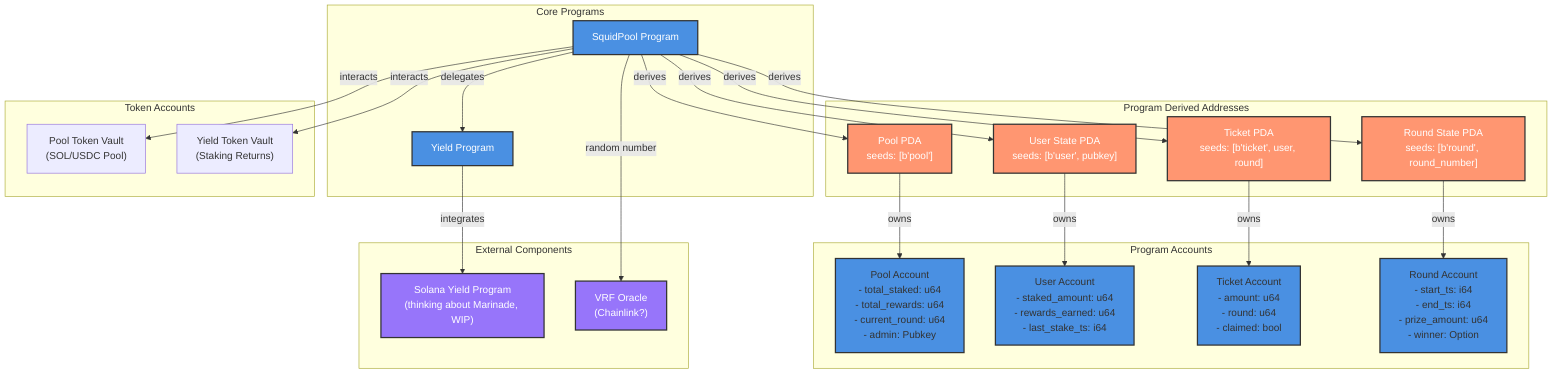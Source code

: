 flowchart TB
    subgraph Programs["Core Programs"]
        SP["SquidPool Program"]
        YP["Yield Program"]
    end

    subgraph PDAs["Program Derived Addresses"]
        POOL["Pool PDA<br>seeds: [b'pool']"]
        USER["User State PDA<br>seeds: [b'user', pubkey]"]
        TICKET["Ticket PDA<br>seeds: [b'ticket', user, round]"]
        ROUND["Round State PDA<br>seeds: [b'round', round_number]"]
    end

    subgraph Accounts["Program Accounts"]
        direction TB
        PA["Pool Account<br>- total_staked: u64<br>- total_rewards: u64<br>- current_round: u64<br>- admin: Pubkey"]
        UA["User Account<br>- staked_amount: u64<br>- rewards_earned: u64<br>- last_stake_ts: i64"]
        TA["Ticket Account<br>- amount: u64<br>- round: u64<br>- claimed: bool"]
        RA["Round Account<br>- start_ts: i64<br>- end_ts: i64<br>- prize_amount: u64<br>- winner: Option<Pubkey>"]
    end

    subgraph TokenAccounts["Token Accounts"]
        PTV["Pool Token Vault<br>(SOL/USDC Pool)"]
        YTV["Yield Token Vault<br>(Staking Returns)"]
    end

    subgraph External["External Components"]
        SYP["Solana Yield Program<br>(thinking about Marinade, WIP)"]
        VRF["VRF Oracle<br>(Chainlink?)"]
    end

    SP -- derives --> POOL & USER & TICKET & ROUND
    POOL -- owns --> PA
    USER -- owns --> UA
    TICKET -- owns --> TA
    ROUND -- owns --> RA
    
    SP -- interacts --> PTV & YTV
    SP -- delegates --> YP
    YP -- integrates --> SYP
    SP -- random number --> VRF

    classDef program fill:#4a90e2,stroke:#333,stroke-width:2px,color:white
    classDef pda fill:#ff9671,stroke:#333,stroke-width:2px,color:white
    classDef account fill:#4a90e2,stroke:#333,stroke-width:2px
    classDef external fill:#9775fa,stroke:#333,stroke-width:2px,color:white
    
    class SP,YP program
    class POOL,USER,TICKET,ROUND pda
    class PA,UA,TA,RA account
    class SYP,VRF external